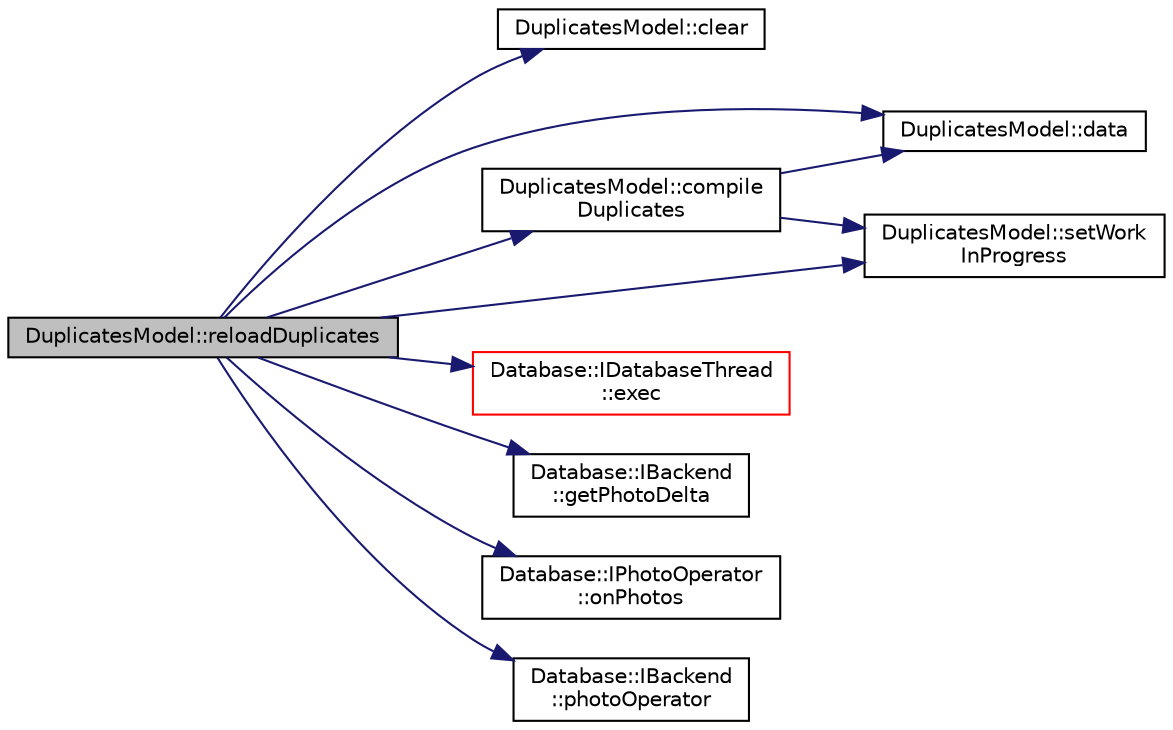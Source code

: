 digraph "DuplicatesModel::reloadDuplicates"
{
 // LATEX_PDF_SIZE
  edge [fontname="Helvetica",fontsize="10",labelfontname="Helvetica",labelfontsize="10"];
  node [fontname="Helvetica",fontsize="10",shape=record];
  rankdir="LR";
  Node1 [label="DuplicatesModel::reloadDuplicates",height=0.2,width=0.4,color="black", fillcolor="grey75", style="filled", fontcolor="black",tooltip=" "];
  Node1 -> Node2 [color="midnightblue",fontsize="10",style="solid",fontname="Helvetica"];
  Node2 [label="DuplicatesModel::clear",height=0.2,width=0.4,color="black", fillcolor="white", style="filled",URL="$class_duplicates_model.html#a8996972ec9cbcf912b549a4a6d26f492",tooltip=" "];
  Node1 -> Node3 [color="midnightblue",fontsize="10",style="solid",fontname="Helvetica"];
  Node3 [label="DuplicatesModel::compile\lDuplicates",height=0.2,width=0.4,color="black", fillcolor="white", style="filled",URL="$class_duplicates_model.html#ab72f2b8478888dabe69cb7a2e23e96d7",tooltip=" "];
  Node3 -> Node4 [color="midnightblue",fontsize="10",style="solid",fontname="Helvetica"];
  Node4 [label="DuplicatesModel::data",height=0.2,width=0.4,color="black", fillcolor="white", style="filled",URL="$class_duplicates_model.html#aa7ec136eb8e2ff9d21f5c4727c3761f0",tooltip=" "];
  Node3 -> Node5 [color="midnightblue",fontsize="10",style="solid",fontname="Helvetica"];
  Node5 [label="DuplicatesModel::setWork\lInProgress",height=0.2,width=0.4,color="black", fillcolor="white", style="filled",URL="$class_duplicates_model.html#ad018ff99f351f0a7e9ce89e59d7a50f4",tooltip=" "];
  Node1 -> Node4 [color="midnightblue",fontsize="10",style="solid",fontname="Helvetica"];
  Node1 -> Node6 [color="midnightblue",fontsize="10",style="solid",fontname="Helvetica"];
  Node6 [label="Database::IDatabaseThread\l::exec",height=0.2,width=0.4,color="red", fillcolor="white", style="filled",URL="$struct_database_1_1_i_database_thread.html#aa25e04d591d1bfd1e414ce086b2af93e",tooltip=" "];
  Node1 -> Node9 [color="midnightblue",fontsize="10",style="solid",fontname="Helvetica"];
  Node9 [label="Database::IBackend\l::getPhotoDelta",height=0.2,width=0.4,color="black", fillcolor="white", style="filled",URL="$struct_database_1_1_i_backend.html#a439e4f41fce9b9d813000bbcb4c59523",tooltip=" "];
  Node1 -> Node10 [color="midnightblue",fontsize="10",style="solid",fontname="Helvetica"];
  Node10 [label="Database::IPhotoOperator\l::onPhotos",height=0.2,width=0.4,color="black", fillcolor="white", style="filled",URL="$struct_database_1_1_i_photo_operator.html#a805e6954b2c2fed919da964f65a5c891",tooltip=" "];
  Node1 -> Node11 [color="midnightblue",fontsize="10",style="solid",fontname="Helvetica"];
  Node11 [label="Database::IBackend\l::photoOperator",height=0.2,width=0.4,color="black", fillcolor="white", style="filled",URL="$struct_database_1_1_i_backend.html#aa2a40a5e179fa8743f7678d3c93b2b77",tooltip="get photo operator"];
  Node1 -> Node5 [color="midnightblue",fontsize="10",style="solid",fontname="Helvetica"];
}
